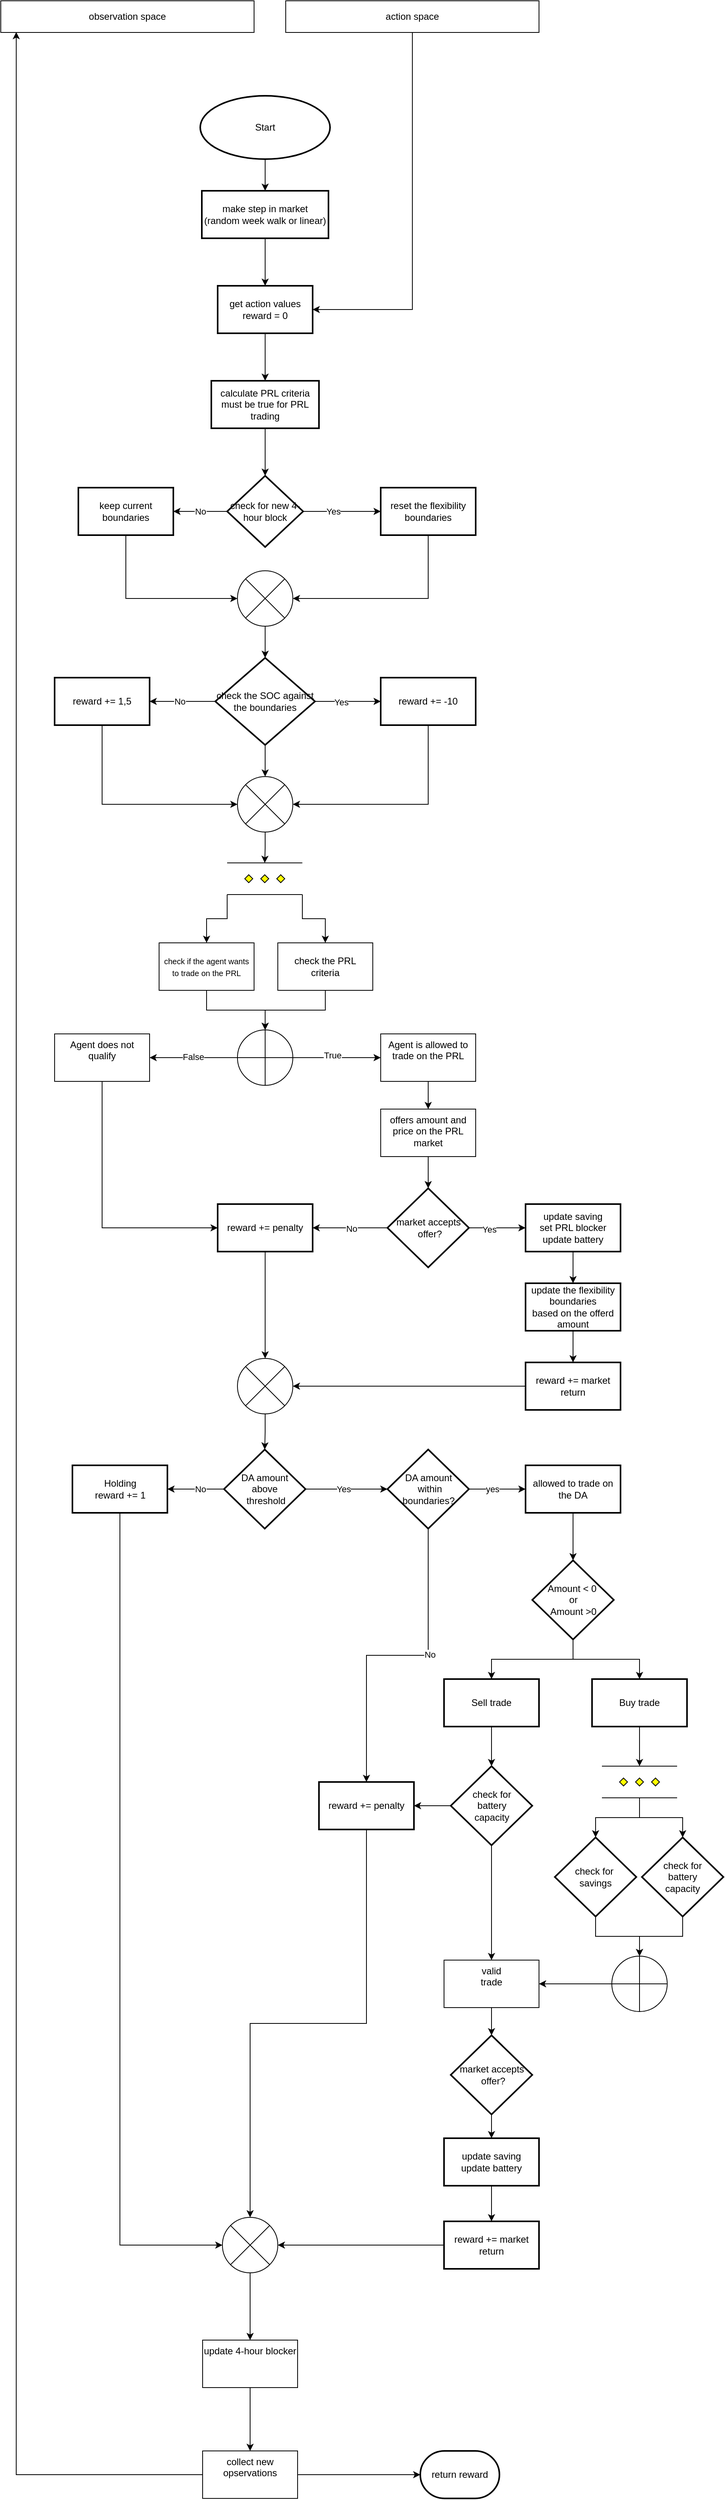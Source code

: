 <mxfile version="21.8.2" type="device">
  <diagram id="C5RBs43oDa-KdzZeNtuy" name="Page-1">
    <mxGraphModel dx="2607" dy="1422" grid="1" gridSize="10" guides="1" tooltips="1" connect="1" arrows="1" fold="1" page="1" pageScale="1" pageWidth="827" pageHeight="1169" math="0" shadow="0">
      <root>
        <mxCell id="WIyWlLk6GJQsqaUBKTNV-0" />
        <mxCell id="WIyWlLk6GJQsqaUBKTNV-1" parent="WIyWlLk6GJQsqaUBKTNV-0" />
        <mxCell id="IKVUPvJk9BNW48r0KVwh-2" value="" style="edgeStyle=orthogonalEdgeStyle;rounded=0;orthogonalLoop=1;jettySize=auto;html=1;" edge="1" parent="WIyWlLk6GJQsqaUBKTNV-1" source="IKVUPvJk9BNW48r0KVwh-0" target="IKVUPvJk9BNW48r0KVwh-1">
          <mxGeometry relative="1" as="geometry" />
        </mxCell>
        <mxCell id="IKVUPvJk9BNW48r0KVwh-0" value="Start" style="strokeWidth=2;html=1;shape=mxgraph.flowchart.start_1;whiteSpace=wrap;" vertex="1" parent="WIyWlLk6GJQsqaUBKTNV-1">
          <mxGeometry x="332" y="160" width="164" height="80" as="geometry" />
        </mxCell>
        <mxCell id="IKVUPvJk9BNW48r0KVwh-4" value="" style="edgeStyle=orthogonalEdgeStyle;rounded=0;orthogonalLoop=1;jettySize=auto;html=1;" edge="1" parent="WIyWlLk6GJQsqaUBKTNV-1" source="IKVUPvJk9BNW48r0KVwh-1" target="IKVUPvJk9BNW48r0KVwh-3">
          <mxGeometry relative="1" as="geometry" />
        </mxCell>
        <mxCell id="IKVUPvJk9BNW48r0KVwh-1" value="&lt;div&gt;make step in market&lt;/div&gt;&lt;div&gt;(random week walk or linear)&lt;br&gt;&lt;/div&gt;" style="whiteSpace=wrap;html=1;strokeWidth=2;" vertex="1" parent="WIyWlLk6GJQsqaUBKTNV-1">
          <mxGeometry x="334" y="280" width="160" height="60" as="geometry" />
        </mxCell>
        <mxCell id="IKVUPvJk9BNW48r0KVwh-11" value="" style="edgeStyle=orthogonalEdgeStyle;rounded=0;orthogonalLoop=1;jettySize=auto;html=1;" edge="1" parent="WIyWlLk6GJQsqaUBKTNV-1" source="IKVUPvJk9BNW48r0KVwh-3" target="IKVUPvJk9BNW48r0KVwh-10">
          <mxGeometry relative="1" as="geometry" />
        </mxCell>
        <mxCell id="IKVUPvJk9BNW48r0KVwh-3" value="&lt;div&gt;get action values&lt;/div&gt;&lt;div&gt;reward = 0&lt;br&gt;&lt;/div&gt;" style="whiteSpace=wrap;html=1;strokeWidth=2;" vertex="1" parent="WIyWlLk6GJQsqaUBKTNV-1">
          <mxGeometry x="354" y="400" width="120" height="60" as="geometry" />
        </mxCell>
        <mxCell id="IKVUPvJk9BNW48r0KVwh-5" value="observation space" style="rounded=0;whiteSpace=wrap;html=1;" vertex="1" parent="WIyWlLk6GJQsqaUBKTNV-1">
          <mxGeometry x="80" y="40" width="320" height="40" as="geometry" />
        </mxCell>
        <mxCell id="IKVUPvJk9BNW48r0KVwh-7" style="edgeStyle=orthogonalEdgeStyle;rounded=0;orthogonalLoop=1;jettySize=auto;html=1;exitX=0.5;exitY=1;exitDx=0;exitDy=0;entryX=1;entryY=0.5;entryDx=0;entryDy=0;" edge="1" parent="WIyWlLk6GJQsqaUBKTNV-1" source="IKVUPvJk9BNW48r0KVwh-6" target="IKVUPvJk9BNW48r0KVwh-3">
          <mxGeometry relative="1" as="geometry" />
        </mxCell>
        <mxCell id="IKVUPvJk9BNW48r0KVwh-6" value="action space" style="rounded=0;whiteSpace=wrap;html=1;" vertex="1" parent="WIyWlLk6GJQsqaUBKTNV-1">
          <mxGeometry x="440" y="40" width="320" height="40" as="geometry" />
        </mxCell>
        <mxCell id="IKVUPvJk9BNW48r0KVwh-13" value="" style="edgeStyle=orthogonalEdgeStyle;rounded=0;orthogonalLoop=1;jettySize=auto;html=1;" edge="1" parent="WIyWlLk6GJQsqaUBKTNV-1" source="IKVUPvJk9BNW48r0KVwh-10" target="IKVUPvJk9BNW48r0KVwh-12">
          <mxGeometry relative="1" as="geometry" />
        </mxCell>
        <mxCell id="IKVUPvJk9BNW48r0KVwh-10" value="&lt;div&gt;calculate PRL criteria&lt;/div&gt;&lt;div&gt;must be true for PRL trading&lt;br&gt;&lt;/div&gt;" style="whiteSpace=wrap;html=1;strokeWidth=2;" vertex="1" parent="WIyWlLk6GJQsqaUBKTNV-1">
          <mxGeometry x="346" y="520" width="136" height="60" as="geometry" />
        </mxCell>
        <mxCell id="IKVUPvJk9BNW48r0KVwh-15" value="" style="edgeStyle=orthogonalEdgeStyle;rounded=0;orthogonalLoop=1;jettySize=auto;html=1;" edge="1" parent="WIyWlLk6GJQsqaUBKTNV-1" source="IKVUPvJk9BNW48r0KVwh-12" target="IKVUPvJk9BNW48r0KVwh-14">
          <mxGeometry relative="1" as="geometry" />
        </mxCell>
        <mxCell id="IKVUPvJk9BNW48r0KVwh-16" value="Yes" style="edgeLabel;html=1;align=center;verticalAlign=middle;resizable=0;points=[];" vertex="1" connectable="0" parent="IKVUPvJk9BNW48r0KVwh-15">
          <mxGeometry x="-0.412" y="4" relative="1" as="geometry">
            <mxPoint x="9" y="4" as="offset" />
          </mxGeometry>
        </mxCell>
        <mxCell id="IKVUPvJk9BNW48r0KVwh-18" value="" style="edgeStyle=orthogonalEdgeStyle;rounded=0;orthogonalLoop=1;jettySize=auto;html=1;" edge="1" parent="WIyWlLk6GJQsqaUBKTNV-1" source="IKVUPvJk9BNW48r0KVwh-12" target="IKVUPvJk9BNW48r0KVwh-17">
          <mxGeometry relative="1" as="geometry" />
        </mxCell>
        <mxCell id="IKVUPvJk9BNW48r0KVwh-19" value="No" style="edgeLabel;html=1;align=center;verticalAlign=middle;resizable=0;points=[];" vertex="1" connectable="0" parent="IKVUPvJk9BNW48r0KVwh-18">
          <mxGeometry x="-0.059" y="-4" relative="1" as="geometry">
            <mxPoint x="-2" y="4" as="offset" />
          </mxGeometry>
        </mxCell>
        <mxCell id="IKVUPvJk9BNW48r0KVwh-12" value="check for new 4-hour block" style="rhombus;whiteSpace=wrap;html=1;strokeWidth=2;" vertex="1" parent="WIyWlLk6GJQsqaUBKTNV-1">
          <mxGeometry x="366" y="640" width="96" height="90" as="geometry" />
        </mxCell>
        <mxCell id="IKVUPvJk9BNW48r0KVwh-14" value="reset the flexibility boundaries" style="whiteSpace=wrap;html=1;strokeWidth=2;" vertex="1" parent="WIyWlLk6GJQsqaUBKTNV-1">
          <mxGeometry x="560" y="655" width="120" height="60" as="geometry" />
        </mxCell>
        <mxCell id="IKVUPvJk9BNW48r0KVwh-17" value="keep current boundaries" style="whiteSpace=wrap;html=1;strokeWidth=2;" vertex="1" parent="WIyWlLk6GJQsqaUBKTNV-1">
          <mxGeometry x="178" y="655" width="120" height="60" as="geometry" />
        </mxCell>
        <mxCell id="IKVUPvJk9BNW48r0KVwh-26" value="" style="edgeStyle=orthogonalEdgeStyle;rounded=0;orthogonalLoop=1;jettySize=auto;html=1;" edge="1" parent="WIyWlLk6GJQsqaUBKTNV-1" source="IKVUPvJk9BNW48r0KVwh-20" target="IKVUPvJk9BNW48r0KVwh-25">
          <mxGeometry relative="1" as="geometry" />
        </mxCell>
        <mxCell id="IKVUPvJk9BNW48r0KVwh-20" value="" style="verticalLabelPosition=bottom;verticalAlign=top;html=1;shape=mxgraph.flowchart.or;" vertex="1" parent="WIyWlLk6GJQsqaUBKTNV-1">
          <mxGeometry x="379" y="760" width="70" height="70" as="geometry" />
        </mxCell>
        <mxCell id="IKVUPvJk9BNW48r0KVwh-21" style="edgeStyle=orthogonalEdgeStyle;rounded=0;orthogonalLoop=1;jettySize=auto;html=1;exitX=0.5;exitY=1;exitDx=0;exitDy=0;entryX=1;entryY=0.5;entryDx=0;entryDy=0;entryPerimeter=0;" edge="1" parent="WIyWlLk6GJQsqaUBKTNV-1" source="IKVUPvJk9BNW48r0KVwh-14" target="IKVUPvJk9BNW48r0KVwh-20">
          <mxGeometry relative="1" as="geometry" />
        </mxCell>
        <mxCell id="IKVUPvJk9BNW48r0KVwh-22" style="edgeStyle=orthogonalEdgeStyle;rounded=0;orthogonalLoop=1;jettySize=auto;html=1;exitX=0.5;exitY=1;exitDx=0;exitDy=0;entryX=0;entryY=0.5;entryDx=0;entryDy=0;entryPerimeter=0;" edge="1" parent="WIyWlLk6GJQsqaUBKTNV-1" source="IKVUPvJk9BNW48r0KVwh-17" target="IKVUPvJk9BNW48r0KVwh-20">
          <mxGeometry relative="1" as="geometry" />
        </mxCell>
        <mxCell id="IKVUPvJk9BNW48r0KVwh-28" value="" style="edgeStyle=orthogonalEdgeStyle;rounded=0;orthogonalLoop=1;jettySize=auto;html=1;" edge="1" parent="WIyWlLk6GJQsqaUBKTNV-1" source="IKVUPvJk9BNW48r0KVwh-25" target="IKVUPvJk9BNW48r0KVwh-27">
          <mxGeometry relative="1" as="geometry" />
        </mxCell>
        <mxCell id="IKVUPvJk9BNW48r0KVwh-29" value="Yes" style="edgeLabel;html=1;align=center;verticalAlign=middle;resizable=0;points=[];" vertex="1" connectable="0" parent="IKVUPvJk9BNW48r0KVwh-28">
          <mxGeometry x="-0.205" y="-1" relative="1" as="geometry">
            <mxPoint as="offset" />
          </mxGeometry>
        </mxCell>
        <mxCell id="IKVUPvJk9BNW48r0KVwh-31" value="" style="edgeStyle=orthogonalEdgeStyle;rounded=0;orthogonalLoop=1;jettySize=auto;html=1;" edge="1" parent="WIyWlLk6GJQsqaUBKTNV-1" source="IKVUPvJk9BNW48r0KVwh-25" target="IKVUPvJk9BNW48r0KVwh-30">
          <mxGeometry relative="1" as="geometry" />
        </mxCell>
        <mxCell id="IKVUPvJk9BNW48r0KVwh-32" value="No" style="edgeLabel;html=1;align=center;verticalAlign=middle;resizable=0;points=[];" vertex="1" connectable="0" parent="IKVUPvJk9BNW48r0KVwh-31">
          <mxGeometry x="0.084" relative="1" as="geometry">
            <mxPoint as="offset" />
          </mxGeometry>
        </mxCell>
        <mxCell id="IKVUPvJk9BNW48r0KVwh-35" value="" style="edgeStyle=orthogonalEdgeStyle;rounded=0;orthogonalLoop=1;jettySize=auto;html=1;" edge="1" parent="WIyWlLk6GJQsqaUBKTNV-1" source="IKVUPvJk9BNW48r0KVwh-25" target="IKVUPvJk9BNW48r0KVwh-33">
          <mxGeometry relative="1" as="geometry" />
        </mxCell>
        <mxCell id="IKVUPvJk9BNW48r0KVwh-25" value="check the SOC against the boundaries" style="strokeWidth=2;html=1;shape=mxgraph.flowchart.decision;whiteSpace=wrap;" vertex="1" parent="WIyWlLk6GJQsqaUBKTNV-1">
          <mxGeometry x="351" y="870" width="126" height="110" as="geometry" />
        </mxCell>
        <mxCell id="IKVUPvJk9BNW48r0KVwh-27" value="reward += -10" style="whiteSpace=wrap;html=1;strokeWidth=2;" vertex="1" parent="WIyWlLk6GJQsqaUBKTNV-1">
          <mxGeometry x="560" y="895" width="120" height="60" as="geometry" />
        </mxCell>
        <mxCell id="IKVUPvJk9BNW48r0KVwh-30" value="reward += 1,5" style="whiteSpace=wrap;html=1;strokeWidth=2;" vertex="1" parent="WIyWlLk6GJQsqaUBKTNV-1">
          <mxGeometry x="148" y="895" width="120" height="60" as="geometry" />
        </mxCell>
        <mxCell id="IKVUPvJk9BNW48r0KVwh-39" value="" style="edgeStyle=orthogonalEdgeStyle;rounded=0;orthogonalLoop=1;jettySize=auto;html=1;" edge="1" parent="WIyWlLk6GJQsqaUBKTNV-1" source="IKVUPvJk9BNW48r0KVwh-33" target="IKVUPvJk9BNW48r0KVwh-38">
          <mxGeometry relative="1" as="geometry" />
        </mxCell>
        <mxCell id="IKVUPvJk9BNW48r0KVwh-33" value="" style="verticalLabelPosition=bottom;verticalAlign=top;html=1;shape=mxgraph.flowchart.or;" vertex="1" parent="WIyWlLk6GJQsqaUBKTNV-1">
          <mxGeometry x="379" y="1020" width="70" height="70" as="geometry" />
        </mxCell>
        <mxCell id="IKVUPvJk9BNW48r0KVwh-36" style="edgeStyle=orthogonalEdgeStyle;rounded=0;orthogonalLoop=1;jettySize=auto;html=1;exitX=0.5;exitY=1;exitDx=0;exitDy=0;entryX=0;entryY=0.5;entryDx=0;entryDy=0;entryPerimeter=0;" edge="1" parent="WIyWlLk6GJQsqaUBKTNV-1" source="IKVUPvJk9BNW48r0KVwh-30" target="IKVUPvJk9BNW48r0KVwh-33">
          <mxGeometry relative="1" as="geometry" />
        </mxCell>
        <mxCell id="IKVUPvJk9BNW48r0KVwh-37" style="edgeStyle=orthogonalEdgeStyle;rounded=0;orthogonalLoop=1;jettySize=auto;html=1;exitX=0.5;exitY=1;exitDx=0;exitDy=0;entryX=1;entryY=0.5;entryDx=0;entryDy=0;entryPerimeter=0;" edge="1" parent="WIyWlLk6GJQsqaUBKTNV-1" source="IKVUPvJk9BNW48r0KVwh-27" target="IKVUPvJk9BNW48r0KVwh-33">
          <mxGeometry relative="1" as="geometry" />
        </mxCell>
        <mxCell id="IKVUPvJk9BNW48r0KVwh-72" style="edgeStyle=orthogonalEdgeStyle;rounded=0;orthogonalLoop=1;jettySize=auto;html=1;exitX=0;exitY=1;exitDx=0;exitDy=0;exitPerimeter=0;" edge="1" parent="WIyWlLk6GJQsqaUBKTNV-1" source="IKVUPvJk9BNW48r0KVwh-38" target="IKVUPvJk9BNW48r0KVwh-52">
          <mxGeometry relative="1" as="geometry" />
        </mxCell>
        <mxCell id="IKVUPvJk9BNW48r0KVwh-73" style="edgeStyle=orthogonalEdgeStyle;rounded=0;orthogonalLoop=1;jettySize=auto;html=1;exitX=1;exitY=1;exitDx=0;exitDy=0;exitPerimeter=0;" edge="1" parent="WIyWlLk6GJQsqaUBKTNV-1" source="IKVUPvJk9BNW48r0KVwh-38" target="IKVUPvJk9BNW48r0KVwh-53">
          <mxGeometry relative="1" as="geometry" />
        </mxCell>
        <mxCell id="IKVUPvJk9BNW48r0KVwh-38" value="" style="verticalLabelPosition=bottom;verticalAlign=top;html=1;shape=mxgraph.flowchart.parallel_mode;pointerEvents=1" vertex="1" parent="WIyWlLk6GJQsqaUBKTNV-1">
          <mxGeometry x="366" y="1129" width="95" height="40" as="geometry" />
        </mxCell>
        <mxCell id="IKVUPvJk9BNW48r0KVwh-55" value="" style="edgeStyle=orthogonalEdgeStyle;rounded=0;orthogonalLoop=1;jettySize=auto;html=1;" edge="1" parent="WIyWlLk6GJQsqaUBKTNV-1" source="IKVUPvJk9BNW48r0KVwh-49" target="IKVUPvJk9BNW48r0KVwh-54">
          <mxGeometry relative="1" as="geometry" />
        </mxCell>
        <mxCell id="IKVUPvJk9BNW48r0KVwh-57" value="True" style="edgeLabel;html=1;align=center;verticalAlign=middle;resizable=0;points=[];" vertex="1" connectable="0" parent="IKVUPvJk9BNW48r0KVwh-55">
          <mxGeometry x="-0.099" y="3" relative="1" as="geometry">
            <mxPoint as="offset" />
          </mxGeometry>
        </mxCell>
        <mxCell id="IKVUPvJk9BNW48r0KVwh-58" value="" style="edgeStyle=orthogonalEdgeStyle;rounded=0;orthogonalLoop=1;jettySize=auto;html=1;" edge="1" parent="WIyWlLk6GJQsqaUBKTNV-1" source="IKVUPvJk9BNW48r0KVwh-49" target="IKVUPvJk9BNW48r0KVwh-56">
          <mxGeometry relative="1" as="geometry" />
        </mxCell>
        <mxCell id="IKVUPvJk9BNW48r0KVwh-59" value="False" style="edgeLabel;html=1;align=center;verticalAlign=middle;resizable=0;points=[];" vertex="1" connectable="0" parent="IKVUPvJk9BNW48r0KVwh-58">
          <mxGeometry x="0.009" y="-1" relative="1" as="geometry">
            <mxPoint as="offset" />
          </mxGeometry>
        </mxCell>
        <mxCell id="IKVUPvJk9BNW48r0KVwh-49" value="" style="verticalLabelPosition=bottom;verticalAlign=top;html=1;shape=mxgraph.flowchart.summing_function;" vertex="1" parent="WIyWlLk6GJQsqaUBKTNV-1">
          <mxGeometry x="379" y="1340" width="70" height="70" as="geometry" />
        </mxCell>
        <mxCell id="IKVUPvJk9BNW48r0KVwh-50" style="edgeStyle=orthogonalEdgeStyle;rounded=0;orthogonalLoop=1;jettySize=auto;html=1;exitX=0.5;exitY=1;exitDx=0;exitDy=0;entryX=0.5;entryY=0;entryDx=0;entryDy=0;entryPerimeter=0;" edge="1" parent="WIyWlLk6GJQsqaUBKTNV-1" source="IKVUPvJk9BNW48r0KVwh-53" target="IKVUPvJk9BNW48r0KVwh-49">
          <mxGeometry relative="1" as="geometry">
            <mxPoint x="512" y="1310" as="sourcePoint" />
          </mxGeometry>
        </mxCell>
        <mxCell id="IKVUPvJk9BNW48r0KVwh-51" style="edgeStyle=orthogonalEdgeStyle;rounded=0;orthogonalLoop=1;jettySize=auto;html=1;entryX=0.5;entryY=0;entryDx=0;entryDy=0;entryPerimeter=0;" edge="1" parent="WIyWlLk6GJQsqaUBKTNV-1" source="IKVUPvJk9BNW48r0KVwh-52" target="IKVUPvJk9BNW48r0KVwh-49">
          <mxGeometry relative="1" as="geometry">
            <mxPoint x="329" y="1310" as="sourcePoint" />
          </mxGeometry>
        </mxCell>
        <mxCell id="IKVUPvJk9BNW48r0KVwh-52" value="&lt;font style=&quot;font-size: 10px;&quot;&gt;check if the agent wants to trade on the PRL&lt;/font&gt;" style="rounded=0;whiteSpace=wrap;html=1;" vertex="1" parent="WIyWlLk6GJQsqaUBKTNV-1">
          <mxGeometry x="280" y="1230" width="120" height="60" as="geometry" />
        </mxCell>
        <mxCell id="IKVUPvJk9BNW48r0KVwh-53" value="&lt;div&gt;check the PRL &lt;br&gt;&lt;/div&gt;&lt;div&gt;criteria&lt;br&gt;&lt;/div&gt;" style="rounded=0;whiteSpace=wrap;html=1;" vertex="1" parent="WIyWlLk6GJQsqaUBKTNV-1">
          <mxGeometry x="430" y="1230" width="120" height="60" as="geometry" />
        </mxCell>
        <mxCell id="IKVUPvJk9BNW48r0KVwh-61" value="" style="edgeStyle=orthogonalEdgeStyle;rounded=0;orthogonalLoop=1;jettySize=auto;html=1;" edge="1" parent="WIyWlLk6GJQsqaUBKTNV-1" source="IKVUPvJk9BNW48r0KVwh-54" target="IKVUPvJk9BNW48r0KVwh-60">
          <mxGeometry relative="1" as="geometry" />
        </mxCell>
        <mxCell id="IKVUPvJk9BNW48r0KVwh-54" value="Agent is allowed to trade on the PRL" style="whiteSpace=wrap;html=1;verticalAlign=top;" vertex="1" parent="WIyWlLk6GJQsqaUBKTNV-1">
          <mxGeometry x="560" y="1345" width="120" height="60" as="geometry" />
        </mxCell>
        <mxCell id="IKVUPvJk9BNW48r0KVwh-78" style="edgeStyle=orthogonalEdgeStyle;rounded=0;orthogonalLoop=1;jettySize=auto;html=1;exitX=0.5;exitY=1;exitDx=0;exitDy=0;entryX=0;entryY=0.5;entryDx=0;entryDy=0;" edge="1" parent="WIyWlLk6GJQsqaUBKTNV-1" source="IKVUPvJk9BNW48r0KVwh-56" target="IKVUPvJk9BNW48r0KVwh-66">
          <mxGeometry relative="1" as="geometry" />
        </mxCell>
        <mxCell id="IKVUPvJk9BNW48r0KVwh-56" value="Agent does not qualify" style="whiteSpace=wrap;html=1;verticalAlign=top;" vertex="1" parent="WIyWlLk6GJQsqaUBKTNV-1">
          <mxGeometry x="148" y="1345" width="120" height="60" as="geometry" />
        </mxCell>
        <mxCell id="IKVUPvJk9BNW48r0KVwh-63" value="" style="edgeStyle=orthogonalEdgeStyle;rounded=0;orthogonalLoop=1;jettySize=auto;html=1;" edge="1" parent="WIyWlLk6GJQsqaUBKTNV-1" source="IKVUPvJk9BNW48r0KVwh-60" target="IKVUPvJk9BNW48r0KVwh-65">
          <mxGeometry relative="1" as="geometry">
            <mxPoint x="620" y="1530" as="targetPoint" />
          </mxGeometry>
        </mxCell>
        <mxCell id="IKVUPvJk9BNW48r0KVwh-60" value="offers amount and price on the PRL market" style="whiteSpace=wrap;html=1;verticalAlign=top;" vertex="1" parent="WIyWlLk6GJQsqaUBKTNV-1">
          <mxGeometry x="560" y="1440" width="120" height="60" as="geometry" />
        </mxCell>
        <mxCell id="IKVUPvJk9BNW48r0KVwh-67" value="" style="edgeStyle=orthogonalEdgeStyle;rounded=0;orthogonalLoop=1;jettySize=auto;html=1;" edge="1" parent="WIyWlLk6GJQsqaUBKTNV-1" source="IKVUPvJk9BNW48r0KVwh-65" target="IKVUPvJk9BNW48r0KVwh-66">
          <mxGeometry relative="1" as="geometry" />
        </mxCell>
        <mxCell id="IKVUPvJk9BNW48r0KVwh-68" value="No" style="edgeLabel;html=1;align=center;verticalAlign=middle;resizable=0;points=[];" vertex="1" connectable="0" parent="IKVUPvJk9BNW48r0KVwh-67">
          <mxGeometry x="-0.035" y="1" relative="1" as="geometry">
            <mxPoint as="offset" />
          </mxGeometry>
        </mxCell>
        <mxCell id="IKVUPvJk9BNW48r0KVwh-70" value="" style="edgeStyle=orthogonalEdgeStyle;rounded=0;orthogonalLoop=1;jettySize=auto;html=1;" edge="1" parent="WIyWlLk6GJQsqaUBKTNV-1" source="IKVUPvJk9BNW48r0KVwh-65" target="IKVUPvJk9BNW48r0KVwh-69">
          <mxGeometry relative="1" as="geometry" />
        </mxCell>
        <mxCell id="IKVUPvJk9BNW48r0KVwh-71" value="&lt;div&gt;Yes&lt;/div&gt;" style="edgeLabel;html=1;align=center;verticalAlign=middle;resizable=0;points=[];" vertex="1" connectable="0" parent="IKVUPvJk9BNW48r0KVwh-70">
          <mxGeometry x="-0.315" y="-2" relative="1" as="geometry">
            <mxPoint x="1" as="offset" />
          </mxGeometry>
        </mxCell>
        <mxCell id="IKVUPvJk9BNW48r0KVwh-65" value="&lt;div&gt;market accepts&lt;/div&gt;&lt;div&gt;&amp;nbsp;offer?&lt;/div&gt;" style="strokeWidth=2;html=1;shape=mxgraph.flowchart.decision;whiteSpace=wrap;" vertex="1" parent="WIyWlLk6GJQsqaUBKTNV-1">
          <mxGeometry x="568.5" y="1540" width="103" height="100" as="geometry" />
        </mxCell>
        <mxCell id="IKVUPvJk9BNW48r0KVwh-66" value="reward += penalty" style="whiteSpace=wrap;html=1;strokeWidth=2;" vertex="1" parent="WIyWlLk6GJQsqaUBKTNV-1">
          <mxGeometry x="354" y="1560" width="120" height="60" as="geometry" />
        </mxCell>
        <mxCell id="IKVUPvJk9BNW48r0KVwh-75" value="" style="edgeStyle=orthogonalEdgeStyle;rounded=0;orthogonalLoop=1;jettySize=auto;html=1;" edge="1" parent="WIyWlLk6GJQsqaUBKTNV-1" source="IKVUPvJk9BNW48r0KVwh-69" target="IKVUPvJk9BNW48r0KVwh-74">
          <mxGeometry relative="1" as="geometry" />
        </mxCell>
        <mxCell id="IKVUPvJk9BNW48r0KVwh-69" value="&lt;div&gt;update saving&lt;/div&gt;&lt;div&gt;set PRL blocker &lt;br&gt;&lt;/div&gt;&lt;div&gt;update battery&lt;br&gt;&lt;/div&gt;" style="whiteSpace=wrap;html=1;strokeWidth=2;" vertex="1" parent="WIyWlLk6GJQsqaUBKTNV-1">
          <mxGeometry x="743" y="1560" width="120" height="60" as="geometry" />
        </mxCell>
        <mxCell id="IKVUPvJk9BNW48r0KVwh-77" value="" style="edgeStyle=orthogonalEdgeStyle;rounded=0;orthogonalLoop=1;jettySize=auto;html=1;" edge="1" parent="WIyWlLk6GJQsqaUBKTNV-1" source="IKVUPvJk9BNW48r0KVwh-74" target="IKVUPvJk9BNW48r0KVwh-76">
          <mxGeometry relative="1" as="geometry" />
        </mxCell>
        <mxCell id="IKVUPvJk9BNW48r0KVwh-74" value="&lt;div&gt;update the flexibility boundaries&lt;/div&gt;&lt;div&gt;based on the offerd amount&lt;br&gt;&lt;/div&gt;" style="whiteSpace=wrap;html=1;strokeWidth=2;" vertex="1" parent="WIyWlLk6GJQsqaUBKTNV-1">
          <mxGeometry x="743" y="1660" width="120" height="60" as="geometry" />
        </mxCell>
        <mxCell id="IKVUPvJk9BNW48r0KVwh-76" value="reward += market return" style="whiteSpace=wrap;html=1;strokeWidth=2;" vertex="1" parent="WIyWlLk6GJQsqaUBKTNV-1">
          <mxGeometry x="743" y="1760" width="120" height="60" as="geometry" />
        </mxCell>
        <mxCell id="IKVUPvJk9BNW48r0KVwh-83" value="" style="edgeStyle=orthogonalEdgeStyle;rounded=0;orthogonalLoop=1;jettySize=auto;html=1;entryX=0.5;entryY=0;entryDx=0;entryDy=0;entryPerimeter=0;" edge="1" parent="WIyWlLk6GJQsqaUBKTNV-1" source="IKVUPvJk9BNW48r0KVwh-79" target="IKVUPvJk9BNW48r0KVwh-84">
          <mxGeometry relative="1" as="geometry">
            <mxPoint x="414" y="1900" as="targetPoint" />
          </mxGeometry>
        </mxCell>
        <mxCell id="IKVUPvJk9BNW48r0KVwh-79" value="" style="verticalLabelPosition=bottom;verticalAlign=top;html=1;shape=mxgraph.flowchart.or;" vertex="1" parent="WIyWlLk6GJQsqaUBKTNV-1">
          <mxGeometry x="379" y="1755" width="70" height="70" as="geometry" />
        </mxCell>
        <mxCell id="IKVUPvJk9BNW48r0KVwh-80" style="edgeStyle=orthogonalEdgeStyle;rounded=0;orthogonalLoop=1;jettySize=auto;html=1;exitX=0.5;exitY=1;exitDx=0;exitDy=0;entryX=0.5;entryY=0;entryDx=0;entryDy=0;entryPerimeter=0;" edge="1" parent="WIyWlLk6GJQsqaUBKTNV-1" source="IKVUPvJk9BNW48r0KVwh-66" target="IKVUPvJk9BNW48r0KVwh-79">
          <mxGeometry relative="1" as="geometry" />
        </mxCell>
        <mxCell id="IKVUPvJk9BNW48r0KVwh-81" style="edgeStyle=orthogonalEdgeStyle;rounded=0;orthogonalLoop=1;jettySize=auto;html=1;exitX=0;exitY=0.5;exitDx=0;exitDy=0;entryX=1;entryY=0.5;entryDx=0;entryDy=0;entryPerimeter=0;" edge="1" parent="WIyWlLk6GJQsqaUBKTNV-1" source="IKVUPvJk9BNW48r0KVwh-76" target="IKVUPvJk9BNW48r0KVwh-79">
          <mxGeometry relative="1" as="geometry" />
        </mxCell>
        <mxCell id="IKVUPvJk9BNW48r0KVwh-86" value="" style="edgeStyle=orthogonalEdgeStyle;rounded=0;orthogonalLoop=1;jettySize=auto;html=1;" edge="1" parent="WIyWlLk6GJQsqaUBKTNV-1" source="IKVUPvJk9BNW48r0KVwh-84" target="IKVUPvJk9BNW48r0KVwh-85">
          <mxGeometry relative="1" as="geometry" />
        </mxCell>
        <mxCell id="IKVUPvJk9BNW48r0KVwh-87" value="No" style="edgeLabel;html=1;align=center;verticalAlign=middle;resizable=0;points=[];" vertex="1" connectable="0" parent="IKVUPvJk9BNW48r0KVwh-86">
          <mxGeometry x="0.119" relative="1" as="geometry">
            <mxPoint x="10" as="offset" />
          </mxGeometry>
        </mxCell>
        <mxCell id="IKVUPvJk9BNW48r0KVwh-89" value="" style="edgeStyle=orthogonalEdgeStyle;rounded=0;orthogonalLoop=1;jettySize=auto;html=1;entryX=0;entryY=0.5;entryDx=0;entryDy=0;entryPerimeter=0;" edge="1" parent="WIyWlLk6GJQsqaUBKTNV-1" source="IKVUPvJk9BNW48r0KVwh-84" target="IKVUPvJk9BNW48r0KVwh-91">
          <mxGeometry relative="1" as="geometry">
            <mxPoint x="560" y="1920" as="targetPoint" />
          </mxGeometry>
        </mxCell>
        <mxCell id="IKVUPvJk9BNW48r0KVwh-90" value="Yes" style="edgeLabel;html=1;align=center;verticalAlign=middle;resizable=0;points=[];" vertex="1" connectable="0" parent="IKVUPvJk9BNW48r0KVwh-89">
          <mxGeometry x="0.035" y="4" relative="1" as="geometry">
            <mxPoint x="-6" y="4" as="offset" />
          </mxGeometry>
        </mxCell>
        <mxCell id="IKVUPvJk9BNW48r0KVwh-84" value="&lt;div&gt;DA amount&lt;/div&gt;&lt;div&gt;above&lt;/div&gt;&lt;div&gt;&amp;nbsp;threshold&lt;br&gt;&lt;/div&gt;" style="strokeWidth=2;html=1;shape=mxgraph.flowchart.decision;whiteSpace=wrap;" vertex="1" parent="WIyWlLk6GJQsqaUBKTNV-1">
          <mxGeometry x="362" y="1870" width="103" height="100" as="geometry" />
        </mxCell>
        <mxCell id="IKVUPvJk9BNW48r0KVwh-126" value="" style="edgeStyle=orthogonalEdgeStyle;rounded=0;orthogonalLoop=1;jettySize=auto;html=1;entryX=0;entryY=0.5;entryDx=0;entryDy=0;entryPerimeter=0;" edge="1" parent="WIyWlLk6GJQsqaUBKTNV-1" source="IKVUPvJk9BNW48r0KVwh-85" target="IKVUPvJk9BNW48r0KVwh-135">
          <mxGeometry relative="1" as="geometry">
            <mxPoint x="230.5" y="2278" as="targetPoint" />
            <Array as="points">
              <mxPoint x="231" y="2875" />
            </Array>
          </mxGeometry>
        </mxCell>
        <mxCell id="IKVUPvJk9BNW48r0KVwh-85" value="&lt;div&gt;Holding&lt;/div&gt;&lt;div&gt;reward += 1 &lt;br&gt;&lt;/div&gt;" style="whiteSpace=wrap;html=1;strokeWidth=2;" vertex="1" parent="WIyWlLk6GJQsqaUBKTNV-1">
          <mxGeometry x="170.5" y="1890" width="120" height="60" as="geometry" />
        </mxCell>
        <mxCell id="IKVUPvJk9BNW48r0KVwh-93" value="" style="edgeStyle=orthogonalEdgeStyle;rounded=0;orthogonalLoop=1;jettySize=auto;html=1;" edge="1" parent="WIyWlLk6GJQsqaUBKTNV-1" source="IKVUPvJk9BNW48r0KVwh-91" target="IKVUPvJk9BNW48r0KVwh-92">
          <mxGeometry relative="1" as="geometry" />
        </mxCell>
        <mxCell id="IKVUPvJk9BNW48r0KVwh-94" value="&lt;div&gt;yes&lt;/div&gt;" style="edgeLabel;html=1;align=center;verticalAlign=middle;resizable=0;points=[];" vertex="1" connectable="0" parent="IKVUPvJk9BNW48r0KVwh-93">
          <mxGeometry x="-0.035" y="-2" relative="1" as="geometry">
            <mxPoint x="-5" y="-2" as="offset" />
          </mxGeometry>
        </mxCell>
        <mxCell id="IKVUPvJk9BNW48r0KVwh-96" value="" style="edgeStyle=orthogonalEdgeStyle;rounded=0;orthogonalLoop=1;jettySize=auto;html=1;" edge="1" parent="WIyWlLk6GJQsqaUBKTNV-1" source="IKVUPvJk9BNW48r0KVwh-91" target="IKVUPvJk9BNW48r0KVwh-95">
          <mxGeometry relative="1" as="geometry" />
        </mxCell>
        <mxCell id="IKVUPvJk9BNW48r0KVwh-97" value="No" style="edgeLabel;html=1;align=center;verticalAlign=middle;resizable=0;points=[];" vertex="1" connectable="0" parent="IKVUPvJk9BNW48r0KVwh-96">
          <mxGeometry x="-0.2" y="2" relative="1" as="geometry">
            <mxPoint as="offset" />
          </mxGeometry>
        </mxCell>
        <mxCell id="IKVUPvJk9BNW48r0KVwh-91" value="&lt;div&gt;DA amount&lt;/div&gt;&lt;div&gt;&amp;nbsp;within boundaries?&lt;br&gt;&lt;/div&gt;" style="strokeWidth=2;html=1;shape=mxgraph.flowchart.decision;whiteSpace=wrap;" vertex="1" parent="WIyWlLk6GJQsqaUBKTNV-1">
          <mxGeometry x="568.5" y="1870" width="103" height="100" as="geometry" />
        </mxCell>
        <mxCell id="IKVUPvJk9BNW48r0KVwh-99" value="" style="edgeStyle=orthogonalEdgeStyle;rounded=0;orthogonalLoop=1;jettySize=auto;html=1;entryX=0.5;entryY=0;entryDx=0;entryDy=0;entryPerimeter=0;" edge="1" parent="WIyWlLk6GJQsqaUBKTNV-1" source="IKVUPvJk9BNW48r0KVwh-92" target="IKVUPvJk9BNW48r0KVwh-100">
          <mxGeometry relative="1" as="geometry">
            <mxPoint x="803" y="2010" as="targetPoint" />
          </mxGeometry>
        </mxCell>
        <mxCell id="IKVUPvJk9BNW48r0KVwh-92" value="&lt;div&gt;allowed to trade on the DA&lt;br&gt;&lt;/div&gt;" style="whiteSpace=wrap;html=1;strokeWidth=2;" vertex="1" parent="WIyWlLk6GJQsqaUBKTNV-1">
          <mxGeometry x="743" y="1890" width="120" height="60" as="geometry" />
        </mxCell>
        <mxCell id="IKVUPvJk9BNW48r0KVwh-95" value="reward += penalty" style="whiteSpace=wrap;html=1;strokeWidth=2;" vertex="1" parent="WIyWlLk6GJQsqaUBKTNV-1">
          <mxGeometry x="482" y="2290" width="120" height="60" as="geometry" />
        </mxCell>
        <mxCell id="IKVUPvJk9BNW48r0KVwh-102" value="" style="edgeStyle=orthogonalEdgeStyle;rounded=0;orthogonalLoop=1;jettySize=auto;html=1;" edge="1" parent="WIyWlLk6GJQsqaUBKTNV-1" source="IKVUPvJk9BNW48r0KVwh-100" target="IKVUPvJk9BNW48r0KVwh-101">
          <mxGeometry relative="1" as="geometry" />
        </mxCell>
        <mxCell id="IKVUPvJk9BNW48r0KVwh-104" value="" style="edgeStyle=orthogonalEdgeStyle;rounded=0;orthogonalLoop=1;jettySize=auto;html=1;" edge="1" parent="WIyWlLk6GJQsqaUBKTNV-1" source="IKVUPvJk9BNW48r0KVwh-100" target="IKVUPvJk9BNW48r0KVwh-103">
          <mxGeometry relative="1" as="geometry" />
        </mxCell>
        <mxCell id="IKVUPvJk9BNW48r0KVwh-100" value="&lt;div&gt;Amount &amp;lt; 0&amp;nbsp;&lt;/div&gt;&lt;div&gt;or&lt;/div&gt;&lt;div&gt;Amount &amp;gt;0&lt;br&gt;&lt;/div&gt;" style="strokeWidth=2;html=1;shape=mxgraph.flowchart.decision;whiteSpace=wrap;" vertex="1" parent="WIyWlLk6GJQsqaUBKTNV-1">
          <mxGeometry x="751.5" y="2010" width="103" height="100" as="geometry" />
        </mxCell>
        <mxCell id="IKVUPvJk9BNW48r0KVwh-110" value="" style="edgeStyle=orthogonalEdgeStyle;rounded=0;orthogonalLoop=1;jettySize=auto;html=1;" edge="1" parent="WIyWlLk6GJQsqaUBKTNV-1" source="IKVUPvJk9BNW48r0KVwh-101" target="IKVUPvJk9BNW48r0KVwh-109">
          <mxGeometry relative="1" as="geometry" />
        </mxCell>
        <mxCell id="IKVUPvJk9BNW48r0KVwh-101" value="Buy trade" style="whiteSpace=wrap;html=1;strokeWidth=2;" vertex="1" parent="WIyWlLk6GJQsqaUBKTNV-1">
          <mxGeometry x="827" y="2160" width="120" height="60" as="geometry" />
        </mxCell>
        <mxCell id="IKVUPvJk9BNW48r0KVwh-117" value="" style="edgeStyle=orthogonalEdgeStyle;rounded=0;orthogonalLoop=1;jettySize=auto;html=1;" edge="1" parent="WIyWlLk6GJQsqaUBKTNV-1" source="IKVUPvJk9BNW48r0KVwh-103" target="IKVUPvJk9BNW48r0KVwh-116">
          <mxGeometry relative="1" as="geometry" />
        </mxCell>
        <mxCell id="IKVUPvJk9BNW48r0KVwh-103" value="Sell trade" style="whiteSpace=wrap;html=1;strokeWidth=2;" vertex="1" parent="WIyWlLk6GJQsqaUBKTNV-1">
          <mxGeometry x="640" y="2160" width="120" height="60" as="geometry" />
        </mxCell>
        <mxCell id="IKVUPvJk9BNW48r0KVwh-112" value="" style="edgeStyle=orthogonalEdgeStyle;rounded=0;orthogonalLoop=1;jettySize=auto;html=1;entryX=0.5;entryY=0;entryDx=0;entryDy=0;entryPerimeter=0;" edge="1" parent="WIyWlLk6GJQsqaUBKTNV-1" source="IKVUPvJk9BNW48r0KVwh-109" target="IKVUPvJk9BNW48r0KVwh-114">
          <mxGeometry relative="1" as="geometry">
            <mxPoint x="887" y="2370" as="targetPoint" />
          </mxGeometry>
        </mxCell>
        <mxCell id="IKVUPvJk9BNW48r0KVwh-109" value="" style="verticalLabelPosition=bottom;verticalAlign=top;html=1;shape=mxgraph.flowchart.parallel_mode;pointerEvents=1" vertex="1" parent="WIyWlLk6GJQsqaUBKTNV-1">
          <mxGeometry x="839.5" y="2270" width="95" height="40" as="geometry" />
        </mxCell>
        <mxCell id="IKVUPvJk9BNW48r0KVwh-113" value="&lt;div&gt;check for&amp;nbsp;&lt;/div&gt;&lt;div&gt;savings &lt;/div&gt;" style="strokeWidth=2;html=1;shape=mxgraph.flowchart.decision;whiteSpace=wrap;" vertex="1" parent="WIyWlLk6GJQsqaUBKTNV-1">
          <mxGeometry x="780" y="2360" width="103" height="100" as="geometry" />
        </mxCell>
        <mxCell id="IKVUPvJk9BNW48r0KVwh-114" value="&lt;div&gt;check for&lt;/div&gt;&lt;div&gt;battery&lt;/div&gt;&lt;div&gt;capacity&lt;br&gt;&lt;/div&gt;" style="strokeWidth=2;html=1;shape=mxgraph.flowchart.decision;whiteSpace=wrap;" vertex="1" parent="WIyWlLk6GJQsqaUBKTNV-1">
          <mxGeometry x="890" y="2360" width="103" height="100" as="geometry" />
        </mxCell>
        <mxCell id="IKVUPvJk9BNW48r0KVwh-115" style="edgeStyle=orthogonalEdgeStyle;rounded=0;orthogonalLoop=1;jettySize=auto;html=1;exitX=0.5;exitY=1;exitDx=0;exitDy=0;exitPerimeter=0;entryX=0.5;entryY=0;entryDx=0;entryDy=0;entryPerimeter=0;" edge="1" parent="WIyWlLk6GJQsqaUBKTNV-1" source="IKVUPvJk9BNW48r0KVwh-109" target="IKVUPvJk9BNW48r0KVwh-113">
          <mxGeometry relative="1" as="geometry" />
        </mxCell>
        <mxCell id="IKVUPvJk9BNW48r0KVwh-123" style="edgeStyle=orthogonalEdgeStyle;rounded=0;orthogonalLoop=1;jettySize=auto;html=1;exitX=0.5;exitY=1;exitDx=0;exitDy=0;exitPerimeter=0;" edge="1" parent="WIyWlLk6GJQsqaUBKTNV-1" source="IKVUPvJk9BNW48r0KVwh-116" target="IKVUPvJk9BNW48r0KVwh-121">
          <mxGeometry relative="1" as="geometry" />
        </mxCell>
        <mxCell id="IKVUPvJk9BNW48r0KVwh-127" value="" style="edgeStyle=orthogonalEdgeStyle;rounded=0;orthogonalLoop=1;jettySize=auto;html=1;" edge="1" parent="WIyWlLk6GJQsqaUBKTNV-1" source="IKVUPvJk9BNW48r0KVwh-116" target="IKVUPvJk9BNW48r0KVwh-95">
          <mxGeometry relative="1" as="geometry" />
        </mxCell>
        <mxCell id="IKVUPvJk9BNW48r0KVwh-116" value="&lt;div&gt;check for&lt;/div&gt;&lt;div&gt;battery&lt;/div&gt;&lt;div&gt;capacity&lt;br&gt;&lt;/div&gt;" style="strokeWidth=2;html=1;shape=mxgraph.flowchart.decision;whiteSpace=wrap;" vertex="1" parent="WIyWlLk6GJQsqaUBKTNV-1">
          <mxGeometry x="648.5" y="2270" width="103" height="100" as="geometry" />
        </mxCell>
        <mxCell id="IKVUPvJk9BNW48r0KVwh-122" value="" style="edgeStyle=orthogonalEdgeStyle;rounded=0;orthogonalLoop=1;jettySize=auto;html=1;" edge="1" parent="WIyWlLk6GJQsqaUBKTNV-1" source="IKVUPvJk9BNW48r0KVwh-118" target="IKVUPvJk9BNW48r0KVwh-121">
          <mxGeometry relative="1" as="geometry" />
        </mxCell>
        <mxCell id="IKVUPvJk9BNW48r0KVwh-118" value="" style="verticalLabelPosition=bottom;verticalAlign=top;html=1;shape=mxgraph.flowchart.summing_function;" vertex="1" parent="WIyWlLk6GJQsqaUBKTNV-1">
          <mxGeometry x="852" y="2510" width="70" height="70" as="geometry" />
        </mxCell>
        <mxCell id="IKVUPvJk9BNW48r0KVwh-119" style="edgeStyle=orthogonalEdgeStyle;rounded=0;orthogonalLoop=1;jettySize=auto;html=1;exitX=0.5;exitY=1;exitDx=0;exitDy=0;exitPerimeter=0;entryX=0.5;entryY=0;entryDx=0;entryDy=0;entryPerimeter=0;" edge="1" parent="WIyWlLk6GJQsqaUBKTNV-1" source="IKVUPvJk9BNW48r0KVwh-114" target="IKVUPvJk9BNW48r0KVwh-118">
          <mxGeometry relative="1" as="geometry" />
        </mxCell>
        <mxCell id="IKVUPvJk9BNW48r0KVwh-120" style="edgeStyle=orthogonalEdgeStyle;rounded=0;orthogonalLoop=1;jettySize=auto;html=1;exitX=0.5;exitY=1;exitDx=0;exitDy=0;exitPerimeter=0;entryX=0.5;entryY=0;entryDx=0;entryDy=0;entryPerimeter=0;" edge="1" parent="WIyWlLk6GJQsqaUBKTNV-1" source="IKVUPvJk9BNW48r0KVwh-113" target="IKVUPvJk9BNW48r0KVwh-118">
          <mxGeometry relative="1" as="geometry" />
        </mxCell>
        <mxCell id="IKVUPvJk9BNW48r0KVwh-130" value="" style="edgeStyle=orthogonalEdgeStyle;rounded=0;orthogonalLoop=1;jettySize=auto;html=1;" edge="1" parent="WIyWlLk6GJQsqaUBKTNV-1" source="IKVUPvJk9BNW48r0KVwh-121" target="IKVUPvJk9BNW48r0KVwh-129">
          <mxGeometry relative="1" as="geometry" />
        </mxCell>
        <mxCell id="IKVUPvJk9BNW48r0KVwh-121" value="&lt;div&gt;valid&lt;/div&gt;&lt;div&gt;trade&lt;br&gt;&lt;/div&gt;" style="whiteSpace=wrap;html=1;verticalAlign=top;" vertex="1" parent="WIyWlLk6GJQsqaUBKTNV-1">
          <mxGeometry x="640" y="2515" width="120" height="60" as="geometry" />
        </mxCell>
        <mxCell id="IKVUPvJk9BNW48r0KVwh-132" value="" style="edgeStyle=orthogonalEdgeStyle;rounded=0;orthogonalLoop=1;jettySize=auto;html=1;" edge="1" parent="WIyWlLk6GJQsqaUBKTNV-1" source="IKVUPvJk9BNW48r0KVwh-129" target="IKVUPvJk9BNW48r0KVwh-131">
          <mxGeometry relative="1" as="geometry" />
        </mxCell>
        <mxCell id="IKVUPvJk9BNW48r0KVwh-129" value="&lt;div&gt;market accepts&lt;/div&gt;&lt;div&gt;&amp;nbsp;offer?&lt;/div&gt;" style="strokeWidth=2;html=1;shape=mxgraph.flowchart.decision;whiteSpace=wrap;" vertex="1" parent="WIyWlLk6GJQsqaUBKTNV-1">
          <mxGeometry x="648.5" y="2610" width="103" height="100" as="geometry" />
        </mxCell>
        <mxCell id="IKVUPvJk9BNW48r0KVwh-134" value="" style="edgeStyle=orthogonalEdgeStyle;rounded=0;orthogonalLoop=1;jettySize=auto;html=1;" edge="1" parent="WIyWlLk6GJQsqaUBKTNV-1" source="IKVUPvJk9BNW48r0KVwh-131" target="IKVUPvJk9BNW48r0KVwh-133">
          <mxGeometry relative="1" as="geometry" />
        </mxCell>
        <mxCell id="IKVUPvJk9BNW48r0KVwh-131" value="&lt;div&gt;update saving&lt;/div&gt;&lt;div&gt;update battery&lt;br&gt;&lt;/div&gt;" style="whiteSpace=wrap;html=1;strokeWidth=2;" vertex="1" parent="WIyWlLk6GJQsqaUBKTNV-1">
          <mxGeometry x="640" y="2740" width="120" height="60" as="geometry" />
        </mxCell>
        <mxCell id="IKVUPvJk9BNW48r0KVwh-133" value="reward += market return" style="whiteSpace=wrap;html=1;strokeWidth=2;" vertex="1" parent="WIyWlLk6GJQsqaUBKTNV-1">
          <mxGeometry x="640" y="2845" width="120" height="60" as="geometry" />
        </mxCell>
        <mxCell id="IKVUPvJk9BNW48r0KVwh-139" value="" style="edgeStyle=orthogonalEdgeStyle;rounded=0;orthogonalLoop=1;jettySize=auto;html=1;" edge="1" parent="WIyWlLk6GJQsqaUBKTNV-1" source="IKVUPvJk9BNW48r0KVwh-135" target="IKVUPvJk9BNW48r0KVwh-138">
          <mxGeometry relative="1" as="geometry" />
        </mxCell>
        <mxCell id="IKVUPvJk9BNW48r0KVwh-135" value="" style="verticalLabelPosition=bottom;verticalAlign=top;html=1;shape=mxgraph.flowchart.or;" vertex="1" parent="WIyWlLk6GJQsqaUBKTNV-1">
          <mxGeometry x="360" y="2840" width="70" height="70" as="geometry" />
        </mxCell>
        <mxCell id="IKVUPvJk9BNW48r0KVwh-136" style="edgeStyle=orthogonalEdgeStyle;rounded=0;orthogonalLoop=1;jettySize=auto;html=1;exitX=0.5;exitY=1;exitDx=0;exitDy=0;entryX=0.5;entryY=0;entryDx=0;entryDy=0;entryPerimeter=0;" edge="1" parent="WIyWlLk6GJQsqaUBKTNV-1" source="IKVUPvJk9BNW48r0KVwh-95" target="IKVUPvJk9BNW48r0KVwh-135">
          <mxGeometry relative="1" as="geometry" />
        </mxCell>
        <mxCell id="IKVUPvJk9BNW48r0KVwh-137" style="edgeStyle=orthogonalEdgeStyle;rounded=0;orthogonalLoop=1;jettySize=auto;html=1;entryX=1;entryY=0.5;entryDx=0;entryDy=0;entryPerimeter=0;" edge="1" parent="WIyWlLk6GJQsqaUBKTNV-1" source="IKVUPvJk9BNW48r0KVwh-133" target="IKVUPvJk9BNW48r0KVwh-135">
          <mxGeometry relative="1" as="geometry" />
        </mxCell>
        <mxCell id="IKVUPvJk9BNW48r0KVwh-141" value="" style="edgeStyle=orthogonalEdgeStyle;rounded=0;orthogonalLoop=1;jettySize=auto;html=1;" edge="1" parent="WIyWlLk6GJQsqaUBKTNV-1" source="IKVUPvJk9BNW48r0KVwh-138" target="IKVUPvJk9BNW48r0KVwh-140">
          <mxGeometry relative="1" as="geometry" />
        </mxCell>
        <mxCell id="IKVUPvJk9BNW48r0KVwh-138" value="update 4-hour blocker" style="whiteSpace=wrap;html=1;verticalAlign=top;" vertex="1" parent="WIyWlLk6GJQsqaUBKTNV-1">
          <mxGeometry x="335" y="2995" width="120" height="60" as="geometry" />
        </mxCell>
        <mxCell id="IKVUPvJk9BNW48r0KVwh-140" value="collect new opservations" style="whiteSpace=wrap;html=1;verticalAlign=top;" vertex="1" parent="WIyWlLk6GJQsqaUBKTNV-1">
          <mxGeometry x="335" y="3135" width="120" height="60" as="geometry" />
        </mxCell>
        <mxCell id="IKVUPvJk9BNW48r0KVwh-142" style="edgeStyle=orthogonalEdgeStyle;rounded=0;orthogonalLoop=1;jettySize=auto;html=1;exitX=0;exitY=0.5;exitDx=0;exitDy=0;entryX=0.061;entryY=0.987;entryDx=0;entryDy=0;entryPerimeter=0;" edge="1" parent="WIyWlLk6GJQsqaUBKTNV-1" source="IKVUPvJk9BNW48r0KVwh-140" target="IKVUPvJk9BNW48r0KVwh-5">
          <mxGeometry relative="1" as="geometry" />
        </mxCell>
        <mxCell id="IKVUPvJk9BNW48r0KVwh-143" value="return reward" style="strokeWidth=2;html=1;shape=mxgraph.flowchart.terminator;whiteSpace=wrap;" vertex="1" parent="WIyWlLk6GJQsqaUBKTNV-1">
          <mxGeometry x="610" y="3135" width="100" height="60" as="geometry" />
        </mxCell>
        <mxCell id="IKVUPvJk9BNW48r0KVwh-144" style="edgeStyle=orthogonalEdgeStyle;rounded=0;orthogonalLoop=1;jettySize=auto;html=1;exitX=1;exitY=0.5;exitDx=0;exitDy=0;entryX=0;entryY=0.5;entryDx=0;entryDy=0;entryPerimeter=0;" edge="1" parent="WIyWlLk6GJQsqaUBKTNV-1" source="IKVUPvJk9BNW48r0KVwh-140" target="IKVUPvJk9BNW48r0KVwh-143">
          <mxGeometry relative="1" as="geometry" />
        </mxCell>
      </root>
    </mxGraphModel>
  </diagram>
</mxfile>
